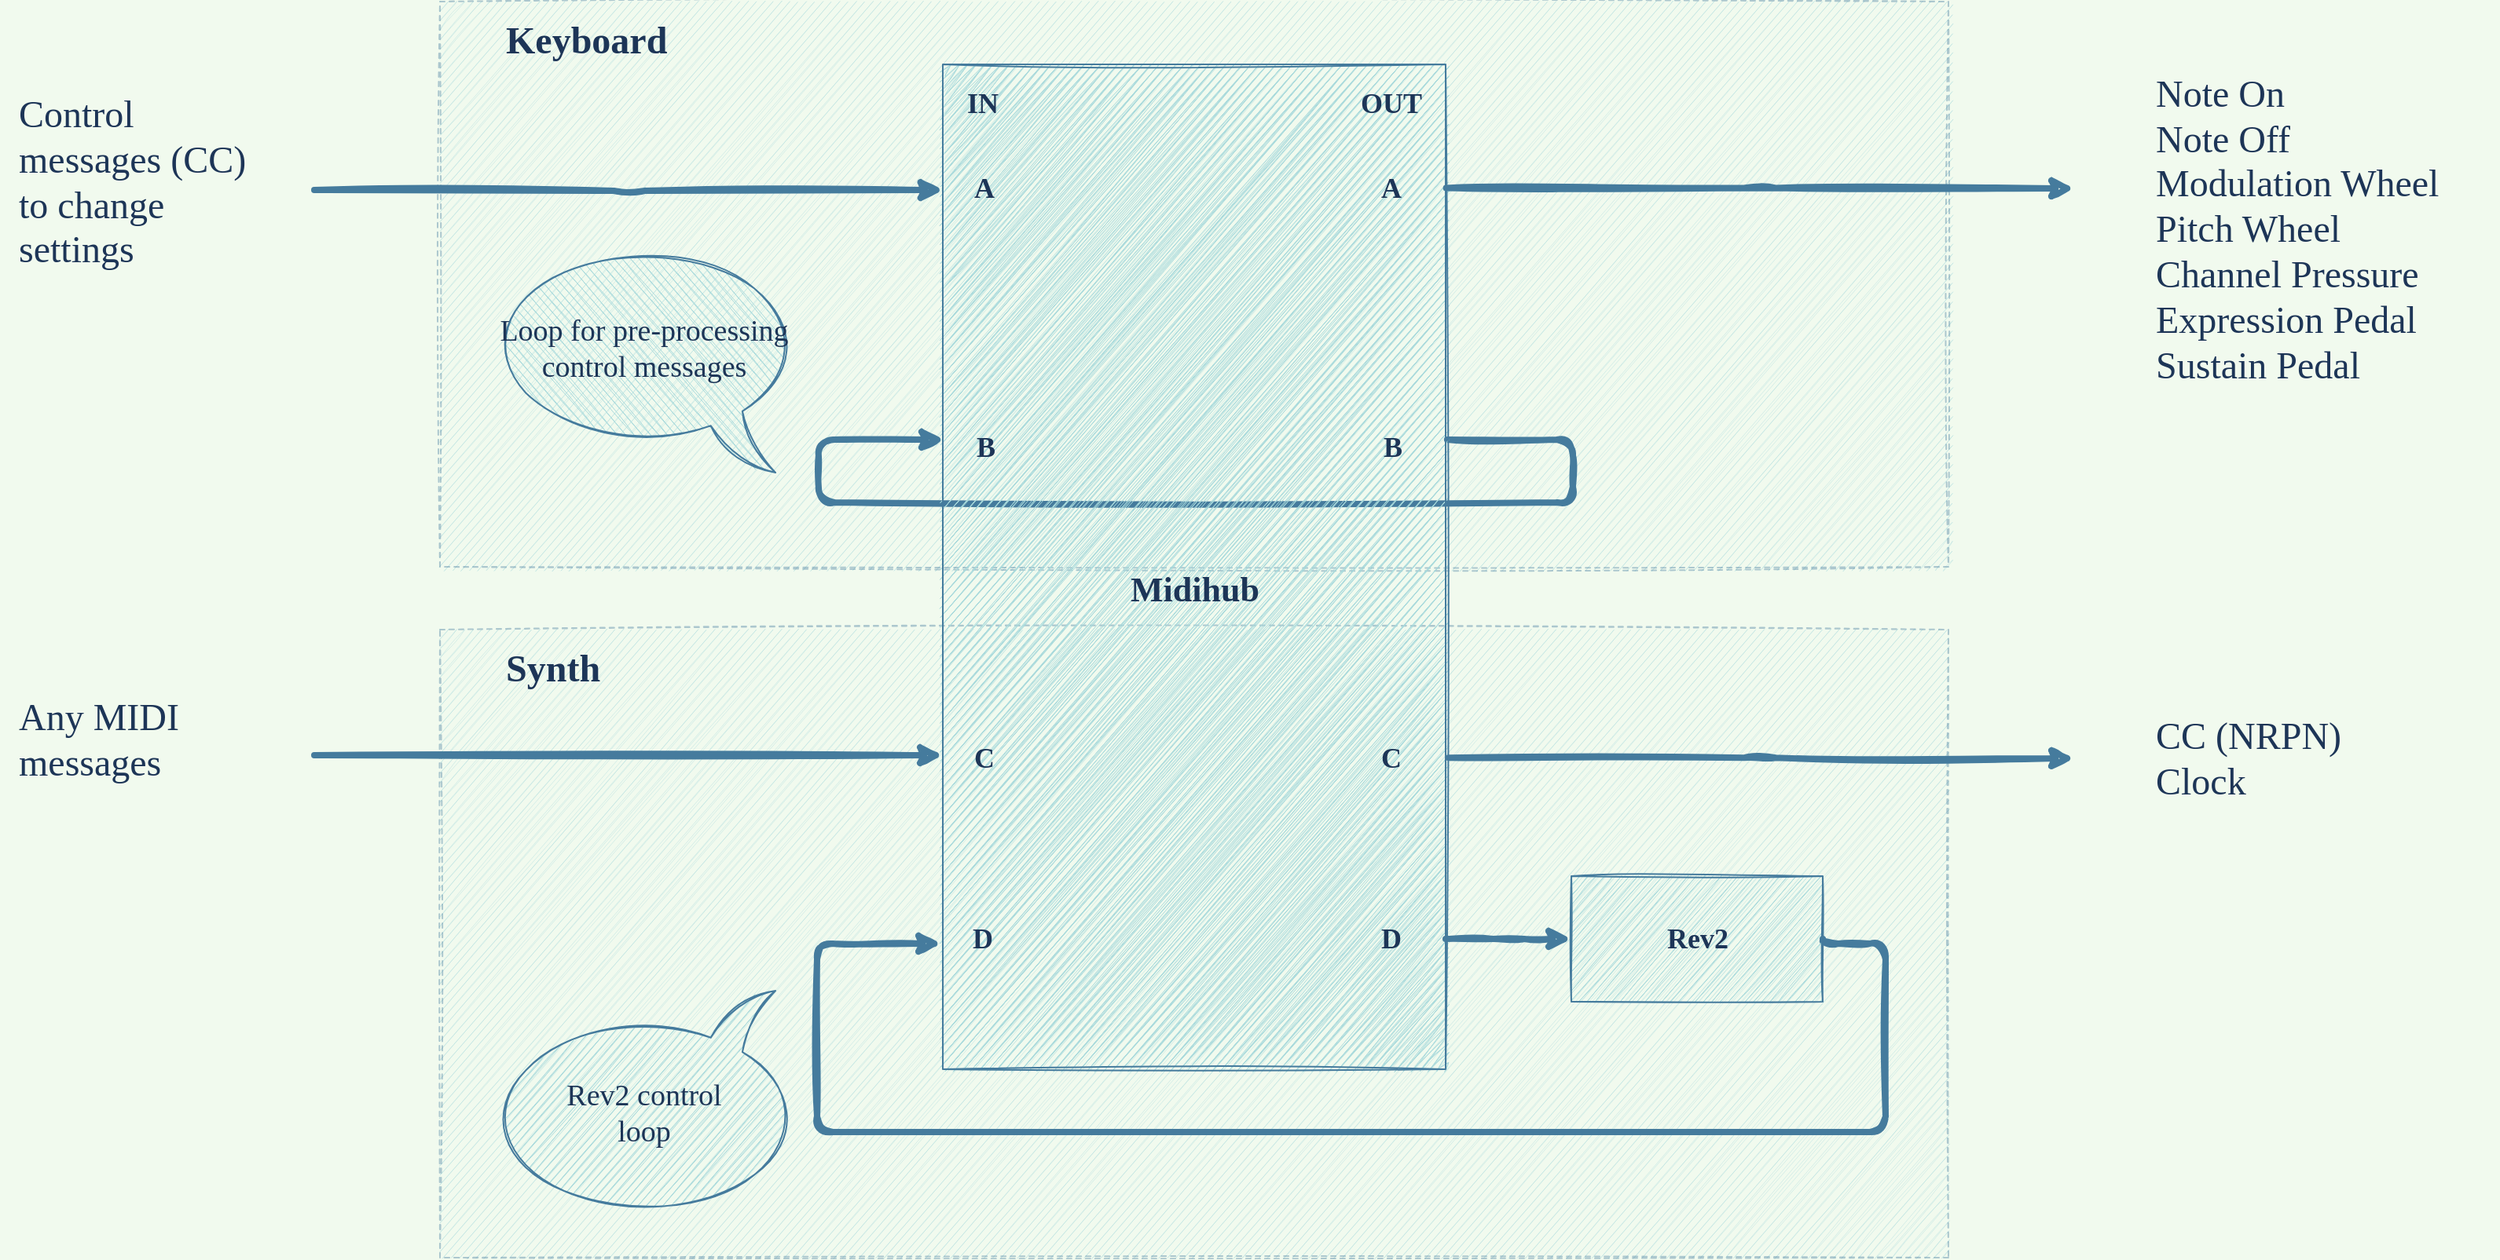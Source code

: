 <mxfile version="14.5.1" type="device"><diagram id="QfDlDyqofw_LyzROaaEB" name="Midihub"><mxGraphModel dx="1963" dy="1353" grid="1" gridSize="10" guides="1" tooltips="1" connect="1" arrows="1" fold="1" page="1" pageScale="1" pageWidth="120" pageHeight="480" background="#F1FAEE" math="0" shadow="0"><root><mxCell id="0"/><mxCell id="1" parent="0"/><mxCell id="ZZPXjq_WTgxxxrc6bb06-1" value="" style="group;fontColor=#1D3557;" vertex="1" connectable="0" parent="1"><mxGeometry x="-80" y="80" width="1590" height="800" as="geometry"/></mxCell><mxCell id="XE6hKtPe00AgNU3MKMpL-45" value="" style="rounded=0;whiteSpace=wrap;html=1;strokeColor=#457B9D;fillColor=#A8DADC;dashed=1;opacity=40;fontColor=#1D3557;fontFamily=Comic Sans MS;sketch=1;" parent="ZZPXjq_WTgxxxrc6bb06-1" vertex="1"><mxGeometry x="280" width="960" height="360" as="geometry"/></mxCell><mxCell id="XE6hKtPe00AgNU3MKMpL-42" value="" style="rounded=0;whiteSpace=wrap;html=1;strokeColor=#457B9D;fillColor=#A8DADC;fontColor=#1D3557;dashed=1;opacity=40;fontFamily=Comic Sans MS;sketch=1;" parent="ZZPXjq_WTgxxxrc6bb06-1" vertex="1"><mxGeometry x="280" y="400" width="960" height="400" as="geometry"/></mxCell><mxCell id="XE6hKtPe00AgNU3MKMpL-16" style="edgeStyle=orthogonalEdgeStyle;rounded=1;orthogonalLoop=1;jettySize=auto;html=1;strokeWidth=4;fontSize=18;entryX=0;entryY=0.375;entryDx=0;entryDy=0;entryPerimeter=0;strokeColor=#457B9D;fontColor=#1D3557;jumpStyle=none;shadow=0;fontFamily=Comic Sans MS;sketch=1;labelBackgroundColor=#F1FAEE;" parent="ZZPXjq_WTgxxxrc6bb06-1" edge="1"><mxGeometry relative="1" as="geometry"><mxPoint x="600.97" y="279" as="targetPoint"/><mxPoint x="920.97" y="279" as="sourcePoint"/><Array as="points"><mxPoint x="1000.97" y="279"/><mxPoint x="1000.97" y="319"/><mxPoint x="520.97" y="319"/><mxPoint x="520.97" y="279"/></Array></mxGeometry></mxCell><mxCell id="XE6hKtPe00AgNU3MKMpL-6" value="Midihub" style="rounded=0;html=1;fontSize=22;fontFamily=Comic Sans MS;fontStyle=1;strokeColor=#457B9D;fontColor=#1D3557;shadow=0;fillStyle=zigzag;fillColor=#A8DADC;sketch=1;spacingTop=29;" parent="ZZPXjq_WTgxxxrc6bb06-1" vertex="1"><mxGeometry x="600" y="40" width="320" height="640" as="geometry"/></mxCell><mxCell id="XE6hKtPe00AgNU3MKMpL-13" value="IN" style="text;html=1;resizable=0;autosize=1;align=center;verticalAlign=middle;points=[];fillColor=none;strokeColor=none;rounded=0;fontSize=18;fontStyle=1;fontColor=#1D3557;fontFamily=Comic Sans MS;sketch=1;" parent="ZZPXjq_WTgxxxrc6bb06-1" vertex="1"><mxGeometry x="605" y="50" width="40" height="30" as="geometry"/></mxCell><mxCell id="XE6hKtPe00AgNU3MKMpL-14" value="OUT" style="text;html=1;resizable=0;autosize=1;align=center;verticalAlign=middle;points=[];fillColor=none;strokeColor=none;rounded=0;fontSize=18;fontStyle=1;fontColor=#1D3557;fontFamily=Comic Sans MS;sketch=1;" parent="ZZPXjq_WTgxxxrc6bb06-1" vertex="1"><mxGeometry x="855" y="50" width="60" height="30" as="geometry"/></mxCell><mxCell id="XE6hKtPe00AgNU3MKMpL-15" value="A" style="text;html=1;resizable=0;autosize=1;align=center;verticalAlign=middle;points=[];fillColor=none;strokeColor=none;rounded=0;fontSize=18;fontStyle=1;fontColor=#1D3557;fontFamily=Comic Sans MS;sketch=1;" parent="ZZPXjq_WTgxxxrc6bb06-1" vertex="1"><mxGeometry x="611" y="104" width="30" height="30" as="geometry"/></mxCell><mxCell id="XE6hKtPe00AgNU3MKMpL-17" value="B" style="text;html=1;resizable=0;autosize=1;align=center;verticalAlign=middle;points=[];fillColor=none;strokeColor=none;rounded=0;fontSize=18;fontStyle=1;fontColor=#1D3557;fontFamily=Comic Sans MS;sketch=1;" parent="ZZPXjq_WTgxxxrc6bb06-1" vertex="1"><mxGeometry x="611.97" y="269" width="30" height="30" as="geometry"/></mxCell><mxCell id="XE6hKtPe00AgNU3MKMpL-18" value="C" style="text;html=1;resizable=0;autosize=1;align=center;verticalAlign=middle;points=[];fillColor=none;strokeColor=none;rounded=0;fontSize=18;fontStyle=1;fontColor=#1D3557;fontFamily=Comic Sans MS;sketch=1;" parent="ZZPXjq_WTgxxxrc6bb06-1" vertex="1"><mxGeometry x="611" y="467" width="30" height="30" as="geometry"/></mxCell><mxCell id="XE6hKtPe00AgNU3MKMpL-19" value="D" style="text;html=1;resizable=0;autosize=1;align=center;verticalAlign=middle;points=[];fillColor=none;strokeColor=none;rounded=0;fontSize=18;fontStyle=1;fontColor=#1D3557;fontFamily=Comic Sans MS;sketch=1;" parent="ZZPXjq_WTgxxxrc6bb06-1" vertex="1"><mxGeometry x="610" y="582" width="30" height="30" as="geometry"/></mxCell><mxCell id="XE6hKtPe00AgNU3MKMpL-23" value="A" style="text;html=1;resizable=0;autosize=1;align=center;verticalAlign=middle;points=[];fillColor=none;strokeColor=none;rounded=0;fontSize=18;fontStyle=1;fontColor=#1D3557;fontFamily=Comic Sans MS;sketch=1;" parent="ZZPXjq_WTgxxxrc6bb06-1" vertex="1"><mxGeometry x="870" y="104" width="30" height="30" as="geometry"/></mxCell><mxCell id="XE6hKtPe00AgNU3MKMpL-24" value="B" style="text;html=1;resizable=0;autosize=1;align=center;verticalAlign=middle;points=[];fillColor=none;strokeColor=none;rounded=0;fontSize=18;fontStyle=1;fontColor=#1D3557;fontFamily=Comic Sans MS;sketch=1;" parent="ZZPXjq_WTgxxxrc6bb06-1" vertex="1"><mxGeometry x="870.97" y="269" width="30" height="30" as="geometry"/></mxCell><mxCell id="XE6hKtPe00AgNU3MKMpL-25" value="C" style="text;html=1;resizable=0;autosize=1;align=center;verticalAlign=middle;points=[];fillColor=none;strokeColor=none;rounded=0;fontSize=18;fontStyle=1;fontColor=#1D3557;fontFamily=Comic Sans MS;sketch=1;" parent="ZZPXjq_WTgxxxrc6bb06-1" vertex="1"><mxGeometry x="870" y="467" width="30" height="30" as="geometry"/></mxCell><mxCell id="XE6hKtPe00AgNU3MKMpL-26" value="D" style="text;html=1;resizable=0;autosize=1;align=center;verticalAlign=middle;points=[];fillColor=none;strokeColor=none;rounded=0;fontSize=18;fontStyle=1;fontColor=#1D3557;fontFamily=Comic Sans MS;sketch=1;" parent="ZZPXjq_WTgxxxrc6bb06-1" vertex="1"><mxGeometry x="870" y="582" width="30" height="30" as="geometry"/></mxCell><mxCell id="XE6hKtPe00AgNU3MKMpL-31" style="edgeStyle=orthogonalEdgeStyle;rounded=1;orthogonalLoop=1;jettySize=auto;html=1;entryX=-0.003;entryY=0.875;entryDx=0;entryDy=0;entryPerimeter=0;strokeWidth=4;fontSize=18;exitX=1;exitY=0.5;exitDx=0;exitDy=0;strokeColor=#457B9D;fontColor=#1D3557;fontFamily=Comic Sans MS;sketch=1;labelBackgroundColor=#F1FAEE;" parent="ZZPXjq_WTgxxxrc6bb06-1" source="XE6hKtPe00AgNU3MKMpL-29" target="XE6hKtPe00AgNU3MKMpL-6" edge="1"><mxGeometry relative="1" as="geometry"><Array as="points"><mxPoint x="1160" y="600"/><mxPoint x="1200" y="600"/><mxPoint x="1200" y="720"/><mxPoint x="520" y="720"/><mxPoint x="520" y="600"/></Array></mxGeometry></mxCell><mxCell id="XE6hKtPe00AgNU3MKMpL-47" value="" style="edgeStyle=orthogonalEdgeStyle;rounded=1;orthogonalLoop=1;jettySize=auto;html=1;strokeColor=#457B9D;fontColor=#1D3557;fontSize=18;strokeWidth=4;fontFamily=Comic Sans MS;sketch=1;labelBackgroundColor=#F1FAEE;" parent="ZZPXjq_WTgxxxrc6bb06-1" target="XE6hKtPe00AgNU3MKMpL-29" edge="1"><mxGeometry relative="1" as="geometry"><mxPoint x="920" y="597" as="sourcePoint"/><Array as="points"><mxPoint x="960" y="597"/><mxPoint x="960" y="597"/></Array></mxGeometry></mxCell><mxCell id="XE6hKtPe00AgNU3MKMpL-29" value="Rev2" style="html=1;fontSize=18;shadow=0;strokeColor=#457B9D;fontColor=#1D3557;fillColor=#A8DADC;fontStyle=1;fontFamily=Comic Sans MS;sketch=1;" parent="ZZPXjq_WTgxxxrc6bb06-1" vertex="1"><mxGeometry x="1000" y="557" width="160" height="80" as="geometry"/></mxCell><mxCell id="XE6hKtPe00AgNU3MKMpL-49" value="Keyboard" style="text;html=1;resizable=0;autosize=1;align=left;verticalAlign=middle;points=[];fillColor=none;strokeColor=none;rounded=0;dashed=1;dashPattern=1 4;fontSize=24;fontColor=#1D3557;fontStyle=1;fontFamily=Comic Sans MS;sketch=1;" parent="ZZPXjq_WTgxxxrc6bb06-1" vertex="1"><mxGeometry x="320" y="10" width="120" height="30" as="geometry"/></mxCell><mxCell id="XE6hKtPe00AgNU3MKMpL-50" value="Synth" style="text;html=1;resizable=0;autosize=1;align=left;verticalAlign=middle;points=[];fillColor=none;strokeColor=none;rounded=0;dashed=1;dashPattern=1 4;fontSize=24;fontColor=#1D3557;fontStyle=1;fontFamily=Comic Sans MS;sketch=1;" parent="ZZPXjq_WTgxxxrc6bb06-1" vertex="1"><mxGeometry x="320" y="410" width="80" height="30" as="geometry"/></mxCell><mxCell id="XE6hKtPe00AgNU3MKMpL-66" style="edgeStyle=orthogonalEdgeStyle;rounded=1;orthogonalLoop=1;jettySize=auto;html=1;strokeColor=#457B9D;fontFamily=Comic Sans MS;fontSize=18;fontColor=#1D3557;strokeWidth=4;exitX=1.006;exitY=0.69;exitDx=0;exitDy=0;exitPerimeter=0;sketch=1;labelBackgroundColor=#F1FAEE;" parent="ZZPXjq_WTgxxxrc6bb06-1" source="XE6hKtPe00AgNU3MKMpL-6" edge="1"><mxGeometry relative="1" as="geometry"><mxPoint x="1320" y="482" as="targetPoint"/></mxGeometry></mxCell><mxCell id="XE6hKtPe00AgNU3MKMpL-68" style="edgeStyle=orthogonalEdgeStyle;rounded=1;orthogonalLoop=1;jettySize=auto;html=1;entryX=1.001;entryY=0.123;entryDx=0;entryDy=0;entryPerimeter=0;strokeColor=#457B9D;fontFamily=Comic Sans MS;fontSize=18;fontColor=#1D3557;exitX=1.001;exitY=0.123;exitDx=0;exitDy=0;exitPerimeter=0;strokeWidth=4;sketch=1;labelBackgroundColor=#F1FAEE;" parent="ZZPXjq_WTgxxxrc6bb06-1" source="XE6hKtPe00AgNU3MKMpL-6" edge="1"><mxGeometry relative="1" as="geometry"><mxPoint x="1320" y="119" as="targetPoint"/></mxGeometry></mxCell><mxCell id="XE6hKtPe00AgNU3MKMpL-70" style="edgeStyle=orthogonalEdgeStyle;rounded=1;orthogonalLoop=1;jettySize=auto;html=1;entryX=0.001;entryY=0.125;entryDx=0;entryDy=0;entryPerimeter=0;strokeColor=#457B9D;fontFamily=Comic Sans MS;fontSize=18;fontColor=#1D3557;strokeWidth=4;sketch=1;labelBackgroundColor=#F1FAEE;" parent="ZZPXjq_WTgxxxrc6bb06-1" target="XE6hKtPe00AgNU3MKMpL-6" edge="1"><mxGeometry relative="1" as="geometry"><mxPoint x="200" y="120" as="sourcePoint"/></mxGeometry></mxCell><mxCell id="XE6hKtPe00AgNU3MKMpL-71" style="edgeStyle=orthogonalEdgeStyle;rounded=1;orthogonalLoop=1;jettySize=auto;html=1;strokeColor=#457B9D;fontFamily=Comic Sans MS;fontSize=18;fontColor=#1D3557;strokeWidth=4;sketch=1;labelBackgroundColor=#F1FAEE;" parent="ZZPXjq_WTgxxxrc6bb06-1" edge="1"><mxGeometry relative="1" as="geometry"><mxPoint x="200" y="480" as="sourcePoint"/><mxPoint x="600" y="480" as="targetPoint"/><Array as="points"><mxPoint x="200" y="480"/></Array></mxGeometry></mxCell><mxCell id="XE6hKtPe00AgNU3MKMpL-90" value="Any MIDI&lt;br style=&quot;font-size: 24px;&quot;&gt;messages" style="text;html=1;resizable=0;autosize=1;align=left;verticalAlign=middle;points=[];fillColor=none;strokeColor=none;rounded=0;dashed=1;dashPattern=1 4;fontFamily=Comic Sans MS;fontSize=24;fontColor=#1D3557;spacingLeft=10;sketch=1;" parent="ZZPXjq_WTgxxxrc6bb06-1" vertex="1"><mxGeometry y="440" width="140" height="60" as="geometry"/></mxCell><mxCell id="XE6hKtPe00AgNU3MKMpL-96" value="Loop for pre-processing control messages" style="whiteSpace=wrap;html=1;shape=mxgraph.basic.oval_callout;rounded=0;fillColor=#A8DADC;fontSize=19;flipV=0;flipH=1;verticalAlign=middle;spacingTop=-14;direction=east;rotation=0;strokeColor=#457B9D;fontFamily=Comic Sans MS;sketch=1;fontColor=#1D3557;" parent="ZZPXjq_WTgxxxrc6bb06-1" vertex="1"><mxGeometry x="310" y="155" width="200" height="145" as="geometry"/></mxCell><mxCell id="XE6hKtPe00AgNU3MKMpL-101" value="Rev2 control&lt;br&gt;loop" style="whiteSpace=wrap;html=1;shape=mxgraph.basic.oval_callout;rounded=0;fillColor=#A8DADC;fontSize=19;flipV=1;flipH=1;verticalAlign=middle;spacingTop=11;direction=east;rotation=0;strokeColor=#457B9D;fontFamily=Comic Sans MS;sketch=1;fontColor=#1D3557;" parent="ZZPXjq_WTgxxxrc6bb06-1" vertex="1"><mxGeometry x="310" y="630" width="200" height="145" as="geometry"/></mxCell><mxCell id="XE6hKtPe00AgNU3MKMpL-103" value="Control&lt;br&gt;messages (CC)&lt;br&gt;to change&lt;br&gt;settings" style="text;html=1;resizable=0;autosize=1;align=left;verticalAlign=middle;points=[];fillColor=none;rounded=0;dashed=1;dashPattern=1 4;fontFamily=Comic Sans MS;fontSize=24;fontColor=#1D3557;spacingLeft=10;perimeterSpacing=0;sketch=1;" parent="ZZPXjq_WTgxxxrc6bb06-1" vertex="1"><mxGeometry y="55" width="180" height="120" as="geometry"/></mxCell><mxCell id="XE6hKtPe00AgNU3MKMpL-104" value="Note On&lt;br&gt;Note Off&lt;br&gt;Modulation Wheel&lt;br&gt;Pitch Wheel&lt;br&gt;Channel Pressure&lt;br&gt;Expression Pedal&lt;br&gt;Sustain Pedal" style="text;html=1;resizable=0;autosize=1;align=left;verticalAlign=middle;points=[];fillColor=none;rounded=0;dashed=1;dashPattern=1 4;fontFamily=Comic Sans MS;fontSize=24;fontColor=#1D3557;spacingLeft=10;perimeterSpacing=0;sketch=1;" parent="ZZPXjq_WTgxxxrc6bb06-1" vertex="1"><mxGeometry x="1360" y="40" width="230" height="210" as="geometry"/></mxCell><mxCell id="XE6hKtPe00AgNU3MKMpL-105" value="CC (NRPN)&lt;br&gt;Clock" style="text;html=1;resizable=0;autosize=1;align=left;verticalAlign=middle;points=[];fillColor=none;rounded=0;dashed=1;dashPattern=1 4;fontFamily=Comic Sans MS;fontSize=24;fontColor=#1D3557;spacingLeft=10;perimeterSpacing=0;sketch=1;" parent="ZZPXjq_WTgxxxrc6bb06-1" vertex="1"><mxGeometry x="1360" y="452" width="150" height="60" as="geometry"/></mxCell></root></mxGraphModel></diagram></mxfile>